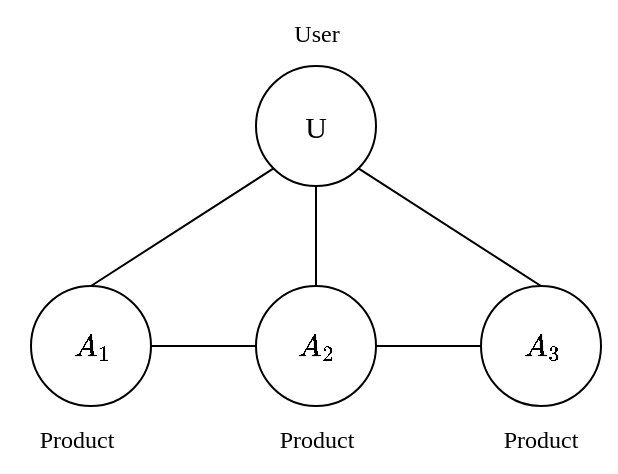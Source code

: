 <mxfile version="22.1.13" type="github" pages="2">
  <diagram name="amazon" id="fCA8_PMctPCgwvYJMUSU">
    <mxGraphModel dx="944" dy="583" grid="1" gridSize="10" guides="1" tooltips="1" connect="1" arrows="1" fold="1" page="1" pageScale="1" pageWidth="4681" pageHeight="3300" math="1" shadow="0">
      <root>
        <mxCell id="0" />
        <mxCell id="1" parent="0" />
        <mxCell id="P_II87GhfvFhkmxFU4Ft-1" value="&lt;font style=&quot;font-size: 15px;&quot;&gt;U&lt;/font&gt;" style="ellipse;whiteSpace=wrap;html=1;aspect=fixed;fontFamily=Times New Roman;container=0;" vertex="1" parent="1">
          <mxGeometry x="285" y="93" width="60" height="60" as="geometry" />
        </mxCell>
        <mxCell id="P_II87GhfvFhkmxFU4Ft-2" value="User" style="text;html=1;strokeColor=none;fillColor=none;align=center;verticalAlign=middle;whiteSpace=wrap;rounded=0;fontFamily=Times New Roman;container=0;" vertex="1" parent="1">
          <mxGeometry x="277.5" y="60" width="75" height="33" as="geometry" />
        </mxCell>
        <mxCell id="P_II87GhfvFhkmxFU4Ft-3" value="&lt;font style=&quot;font-size: 15px;&quot;&gt;$$A_1$$&lt;/font&gt;" style="ellipse;whiteSpace=wrap;html=1;aspect=fixed;fontFamily=Times New Roman;container=0;" vertex="1" parent="1">
          <mxGeometry x="172.5" y="203" width="60" height="60" as="geometry" />
        </mxCell>
        <mxCell id="P_II87GhfvFhkmxFU4Ft-12" style="shape=connector;rounded=0;orthogonalLoop=1;jettySize=auto;html=1;exitX=0;exitY=1;exitDx=0;exitDy=0;entryX=0.5;entryY=0;entryDx=0;entryDy=0;labelBackgroundColor=default;strokeColor=default;align=center;verticalAlign=middle;fontFamily=Times New Roman;fontSize=11;fontColor=default;endArrow=none;endFill=0;" edge="1" parent="1" source="P_II87GhfvFhkmxFU4Ft-1" target="P_II87GhfvFhkmxFU4Ft-3">
          <mxGeometry relative="1" as="geometry" />
        </mxCell>
        <mxCell id="P_II87GhfvFhkmxFU4Ft-4" value="Product" style="text;html=1;strokeColor=none;fillColor=none;align=center;verticalAlign=middle;whiteSpace=wrap;rounded=0;fontFamily=Times New Roman;container=0;" vertex="1" parent="1">
          <mxGeometry x="157.5" y="263" width="75" height="33" as="geometry" />
        </mxCell>
        <mxCell id="P_II87GhfvFhkmxFU4Ft-5" value="&lt;font style=&quot;font-size: 15px;&quot;&gt;$$A_2$$&lt;/font&gt;" style="ellipse;whiteSpace=wrap;html=1;aspect=fixed;fontFamily=Times New Roman;container=0;" vertex="1" parent="1">
          <mxGeometry x="285" y="203" width="60" height="60" as="geometry" />
        </mxCell>
        <mxCell id="P_II87GhfvFhkmxFU4Ft-13" style="edgeStyle=none;shape=connector;rounded=0;orthogonalLoop=1;jettySize=auto;html=1;exitX=0.5;exitY=1;exitDx=0;exitDy=0;entryX=0.5;entryY=0;entryDx=0;entryDy=0;labelBackgroundColor=default;strokeColor=default;align=center;verticalAlign=middle;fontFamily=Times New Roman;fontSize=11;fontColor=default;endArrow=none;endFill=0;" edge="1" parent="1" source="P_II87GhfvFhkmxFU4Ft-1" target="P_II87GhfvFhkmxFU4Ft-5">
          <mxGeometry relative="1" as="geometry" />
        </mxCell>
        <mxCell id="P_II87GhfvFhkmxFU4Ft-9" style="edgeStyle=orthogonalEdgeStyle;rounded=0;orthogonalLoop=1;jettySize=auto;html=1;exitX=1;exitY=0.5;exitDx=0;exitDy=0;entryX=0;entryY=0.5;entryDx=0;entryDy=0;endArrow=none;endFill=0;fontFamily=Times New Roman;" edge="1" parent="1" source="P_II87GhfvFhkmxFU4Ft-3" target="P_II87GhfvFhkmxFU4Ft-5">
          <mxGeometry relative="1" as="geometry" />
        </mxCell>
        <mxCell id="P_II87GhfvFhkmxFU4Ft-6" value="Product" style="text;html=1;strokeColor=none;fillColor=none;align=center;verticalAlign=middle;whiteSpace=wrap;rounded=0;fontFamily=Times New Roman;container=0;" vertex="1" parent="1">
          <mxGeometry x="277.5" y="263" width="75" height="33" as="geometry" />
        </mxCell>
        <mxCell id="P_II87GhfvFhkmxFU4Ft-7" value="&lt;font style=&quot;font-size: 15px;&quot;&gt;$$A_3$$&lt;/font&gt;" style="ellipse;whiteSpace=wrap;html=1;aspect=fixed;fontFamily=Times New Roman;container=0;" vertex="1" parent="1">
          <mxGeometry x="397.5" y="203" width="60" height="60" as="geometry" />
        </mxCell>
        <mxCell id="P_II87GhfvFhkmxFU4Ft-14" style="edgeStyle=none;shape=connector;rounded=0;orthogonalLoop=1;jettySize=auto;html=1;exitX=1;exitY=1;exitDx=0;exitDy=0;entryX=0.5;entryY=0;entryDx=0;entryDy=0;labelBackgroundColor=default;strokeColor=default;align=center;verticalAlign=middle;fontFamily=Times New Roman;fontSize=11;fontColor=default;endArrow=none;endFill=0;" edge="1" parent="1" source="P_II87GhfvFhkmxFU4Ft-1" target="P_II87GhfvFhkmxFU4Ft-7">
          <mxGeometry relative="1" as="geometry" />
        </mxCell>
        <mxCell id="P_II87GhfvFhkmxFU4Ft-10" style="edgeStyle=orthogonalEdgeStyle;shape=connector;rounded=0;orthogonalLoop=1;jettySize=auto;html=1;exitX=1;exitY=0.5;exitDx=0;exitDy=0;entryX=0;entryY=0.5;entryDx=0;entryDy=0;labelBackgroundColor=default;strokeColor=default;align=center;verticalAlign=middle;fontFamily=Times New Roman;fontSize=11;fontColor=default;endArrow=none;endFill=0;" edge="1" parent="1" source="P_II87GhfvFhkmxFU4Ft-5" target="P_II87GhfvFhkmxFU4Ft-7">
          <mxGeometry relative="1" as="geometry" />
        </mxCell>
        <mxCell id="P_II87GhfvFhkmxFU4Ft-8" value="Product" style="text;html=1;strokeColor=none;fillColor=none;align=center;verticalAlign=middle;whiteSpace=wrap;rounded=0;fontFamily=Times New Roman;container=0;" vertex="1" parent="1">
          <mxGeometry x="390" y="263" width="75" height="33" as="geometry" />
        </mxCell>
      </root>
    </mxGraphModel>
  </diagram>
  <diagram id="b24Sp2EazhhVOQ4-WjkA" name="human">
    <mxGraphModel dx="944" dy="583" grid="1" gridSize="10" guides="1" tooltips="1" connect="1" arrows="1" fold="1" page="1" pageScale="1" pageWidth="4681" pageHeight="3300" math="1" shadow="0">
      <root>
        <mxCell id="0" />
        <mxCell id="1" parent="0" />
        <mxCell id="o2DvQzvSn473nNnx0WMC-2" style="edgeStyle=none;shape=connector;rounded=0;orthogonalLoop=1;jettySize=auto;html=1;exitX=0.5;exitY=1;exitDx=0;exitDy=0;entryX=0.5;entryY=0;entryDx=0;entryDy=0;labelBackgroundColor=default;strokeColor=default;align=center;verticalAlign=middle;fontFamily=Times New Roman;fontSize=11;fontColor=default;endArrow=none;endFill=0;" edge="1" parent="1" source="o2DvQzvSn473nNnx0WMC-4" target="o2DvQzvSn473nNnx0WMC-9">
          <mxGeometry relative="1" as="geometry" />
        </mxCell>
        <mxCell id="o2DvQzvSn473nNnx0WMC-14" style="edgeStyle=none;shape=connector;rounded=0;orthogonalLoop=1;jettySize=auto;html=1;exitX=0;exitY=0.5;exitDx=0;exitDy=0;labelBackgroundColor=default;strokeColor=default;align=center;verticalAlign=middle;fontFamily=Times New Roman;fontSize=11;fontColor=default;endArrow=none;endFill=0;" edge="1" parent="1" source="o2DvQzvSn473nNnx0WMC-4" target="o2DvQzvSn473nNnx0WMC-6">
          <mxGeometry relative="1" as="geometry" />
        </mxCell>
        <mxCell id="o2DvQzvSn473nNnx0WMC-18" style="edgeStyle=none;shape=connector;rounded=0;orthogonalLoop=1;jettySize=auto;html=1;exitX=1;exitY=0.5;exitDx=0;exitDy=0;entryX=0;entryY=0.5;entryDx=0;entryDy=0;labelBackgroundColor=default;strokeColor=default;align=center;verticalAlign=middle;fontFamily=Times New Roman;fontSize=11;fontColor=default;endArrow=none;endFill=0;" edge="1" parent="1" source="o2DvQzvSn473nNnx0WMC-4" target="o2DvQzvSn473nNnx0WMC-17">
          <mxGeometry relative="1" as="geometry" />
        </mxCell>
        <mxCell id="o2DvQzvSn473nNnx0WMC-20" style="edgeStyle=none;shape=connector;rounded=0;orthogonalLoop=1;jettySize=auto;html=1;exitX=0.5;exitY=1;exitDx=0;exitDy=0;entryX=0.5;entryY=0;entryDx=0;entryDy=0;labelBackgroundColor=default;strokeColor=default;align=center;verticalAlign=middle;fontFamily=Times New Roman;fontSize=11;fontColor=default;endArrow=none;endFill=0;" edge="1" parent="1" source="o2DvQzvSn473nNnx0WMC-4" target="o2DvQzvSn473nNnx0WMC-19">
          <mxGeometry relative="1" as="geometry" />
        </mxCell>
        <mxCell id="o2DvQzvSn473nNnx0WMC-4" value="$$p53$$" style="ellipse;whiteSpace=wrap;html=1;aspect=fixed;fontFamily=Times New Roman;" vertex="1" parent="1">
          <mxGeometry x="260" y="170" width="60" height="60" as="geometry" />
        </mxCell>
        <mxCell id="o2DvQzvSn473nNnx0WMC-6" value="$$p21$$" style="ellipse;whiteSpace=wrap;html=1;aspect=fixed;fontFamily=Times New Roman;" vertex="1" parent="1">
          <mxGeometry x="130" y="170" width="60" height="60" as="geometry" />
        </mxCell>
        <mxCell id="o2DvQzvSn473nNnx0WMC-9" value="$$BAX$$" style="ellipse;whiteSpace=wrap;html=1;aspect=fixed;fontFamily=Times New Roman;" vertex="1" parent="1">
          <mxGeometry x="260" y="50" width="60" height="60" as="geometry" />
        </mxCell>
        <mxCell id="o2DvQzvSn473nNnx0WMC-17" value="$$MDM2$$" style="ellipse;whiteSpace=wrap;html=1;aspect=fixed;fontFamily=Times New Roman;" vertex="1" parent="1">
          <mxGeometry x="390" y="170" width="60" height="60" as="geometry" />
        </mxCell>
        <mxCell id="o2DvQzvSn473nNnx0WMC-19" value="$$GADD45$$" style="ellipse;whiteSpace=wrap;html=1;aspect=fixed;fontFamily=Times New Roman;" vertex="1" parent="1">
          <mxGeometry x="260" y="290" width="60" height="60" as="geometry" />
        </mxCell>
      </root>
    </mxGraphModel>
  </diagram>
</mxfile>
